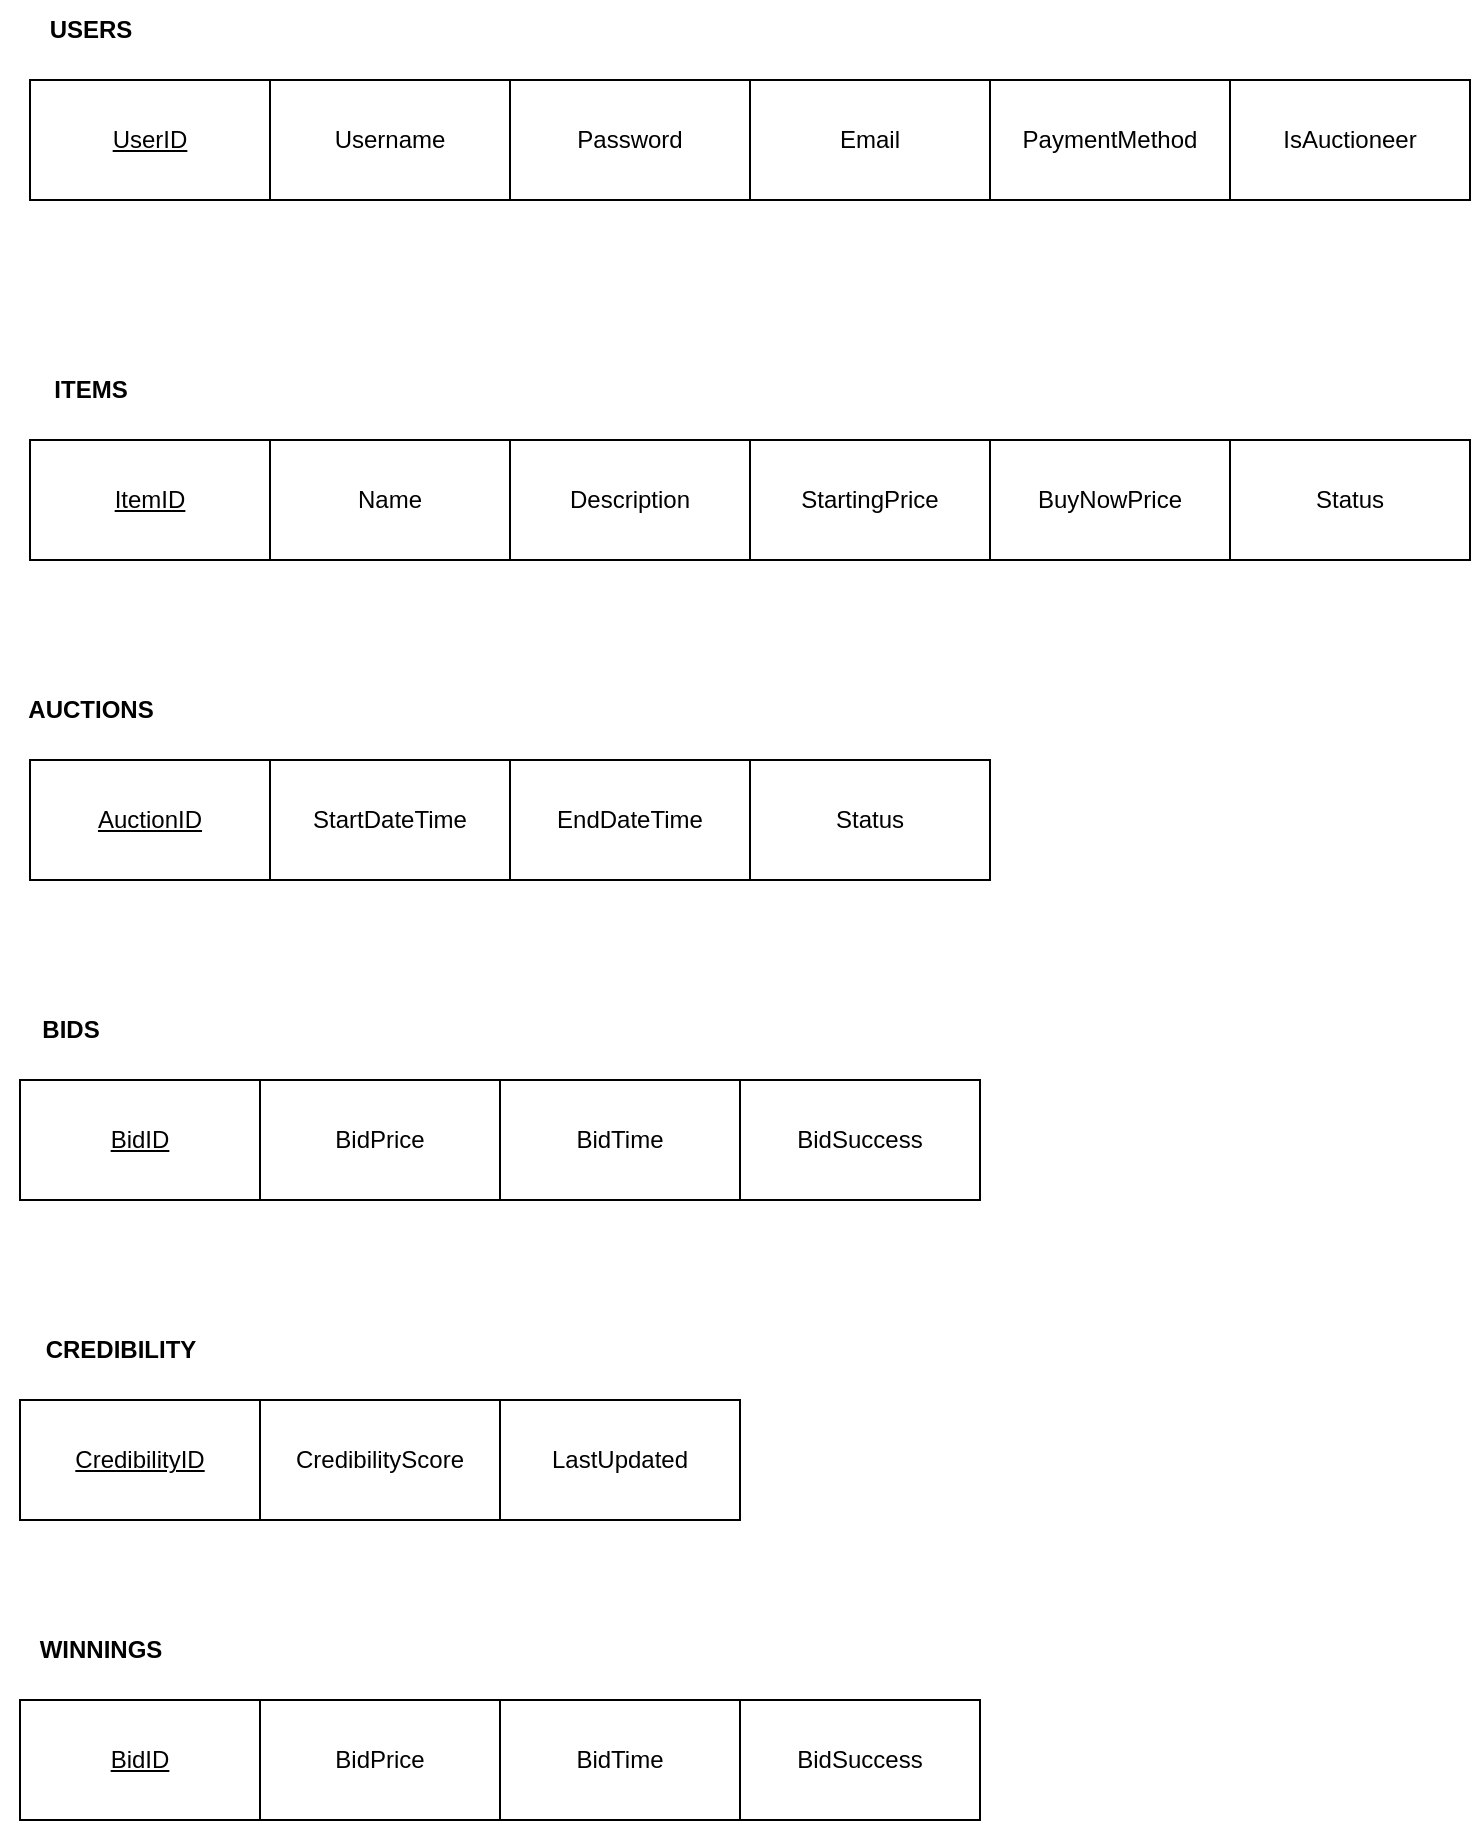 <mxfile version="24.8.4">
  <diagram name="Page-1" id="w1sulDYp6HfQpTiutWvU">
    <mxGraphModel dx="1060" dy="672" grid="1" gridSize="10" guides="1" tooltips="1" connect="1" arrows="1" fold="1" page="1" pageScale="1" pageWidth="850" pageHeight="1100" math="0" shadow="0">
      <root>
        <mxCell id="0" />
        <mxCell id="1" parent="0" />
        <mxCell id="8QC3kkmvJFZRzNibjFzv-1" value="&lt;u&gt;UserID&lt;/u&gt;" style="rounded=0;whiteSpace=wrap;html=1;" vertex="1" parent="1">
          <mxGeometry x="90" y="100" width="120" height="60" as="geometry" />
        </mxCell>
        <mxCell id="8QC3kkmvJFZRzNibjFzv-2" value="Username" style="rounded=0;whiteSpace=wrap;html=1;" vertex="1" parent="1">
          <mxGeometry x="210" y="100" width="120" height="60" as="geometry" />
        </mxCell>
        <mxCell id="8QC3kkmvJFZRzNibjFzv-3" value="Password" style="rounded=0;whiteSpace=wrap;html=1;" vertex="1" parent="1">
          <mxGeometry x="330" y="100" width="120" height="60" as="geometry" />
        </mxCell>
        <mxCell id="8QC3kkmvJFZRzNibjFzv-4" value="Email" style="rounded=0;whiteSpace=wrap;html=1;" vertex="1" parent="1">
          <mxGeometry x="450" y="100" width="120" height="60" as="geometry" />
        </mxCell>
        <mxCell id="8QC3kkmvJFZRzNibjFzv-5" value="PaymentMethod" style="rounded=0;whiteSpace=wrap;html=1;" vertex="1" parent="1">
          <mxGeometry x="570" y="100" width="120" height="60" as="geometry" />
        </mxCell>
        <mxCell id="8QC3kkmvJFZRzNibjFzv-6" value="IsAuctioneer" style="rounded=0;whiteSpace=wrap;html=1;" vertex="1" parent="1">
          <mxGeometry x="690" y="100" width="120" height="60" as="geometry" />
        </mxCell>
        <mxCell id="8QC3kkmvJFZRzNibjFzv-7" value="&lt;b&gt;USERS&lt;/b&gt;" style="text;html=1;align=center;verticalAlign=middle;resizable=0;points=[];autosize=1;strokeColor=none;fillColor=none;" vertex="1" parent="1">
          <mxGeometry x="90" y="60" width="60" height="30" as="geometry" />
        </mxCell>
        <mxCell id="8QC3kkmvJFZRzNibjFzv-16" value="&lt;u&gt;ItemID&lt;/u&gt;" style="rounded=0;whiteSpace=wrap;html=1;" vertex="1" parent="1">
          <mxGeometry x="90" y="280" width="120" height="60" as="geometry" />
        </mxCell>
        <mxCell id="8QC3kkmvJFZRzNibjFzv-17" value="Name" style="rounded=0;whiteSpace=wrap;html=1;" vertex="1" parent="1">
          <mxGeometry x="210" y="280" width="120" height="60" as="geometry" />
        </mxCell>
        <mxCell id="8QC3kkmvJFZRzNibjFzv-18" value="Description" style="rounded=0;whiteSpace=wrap;html=1;" vertex="1" parent="1">
          <mxGeometry x="330" y="280" width="120" height="60" as="geometry" />
        </mxCell>
        <mxCell id="8QC3kkmvJFZRzNibjFzv-19" value="StartingPrice" style="rounded=0;whiteSpace=wrap;html=1;" vertex="1" parent="1">
          <mxGeometry x="450" y="280" width="120" height="60" as="geometry" />
        </mxCell>
        <mxCell id="8QC3kkmvJFZRzNibjFzv-20" value="BuyNowPrice" style="rounded=0;whiteSpace=wrap;html=1;" vertex="1" parent="1">
          <mxGeometry x="570" y="280" width="120" height="60" as="geometry" />
        </mxCell>
        <mxCell id="8QC3kkmvJFZRzNibjFzv-21" value="Status" style="rounded=0;whiteSpace=wrap;html=1;" vertex="1" parent="1">
          <mxGeometry x="690" y="280" width="120" height="60" as="geometry" />
        </mxCell>
        <mxCell id="8QC3kkmvJFZRzNibjFzv-22" value="&lt;b&gt;ITEMS&lt;/b&gt;" style="text;html=1;align=center;verticalAlign=middle;resizable=0;points=[];autosize=1;strokeColor=none;fillColor=none;" vertex="1" parent="1">
          <mxGeometry x="90" y="240" width="60" height="30" as="geometry" />
        </mxCell>
        <mxCell id="8QC3kkmvJFZRzNibjFzv-30" value="&lt;u&gt;AuctionID&lt;/u&gt;" style="rounded=0;whiteSpace=wrap;html=1;" vertex="1" parent="1">
          <mxGeometry x="90" y="440" width="120" height="60" as="geometry" />
        </mxCell>
        <mxCell id="8QC3kkmvJFZRzNibjFzv-31" value="StartDateTime" style="rounded=0;whiteSpace=wrap;html=1;" vertex="1" parent="1">
          <mxGeometry x="210" y="440" width="120" height="60" as="geometry" />
        </mxCell>
        <mxCell id="8QC3kkmvJFZRzNibjFzv-32" value="EndDateTime" style="rounded=0;whiteSpace=wrap;html=1;" vertex="1" parent="1">
          <mxGeometry x="330" y="440" width="120" height="60" as="geometry" />
        </mxCell>
        <mxCell id="8QC3kkmvJFZRzNibjFzv-33" value="Status" style="rounded=0;whiteSpace=wrap;html=1;" vertex="1" parent="1">
          <mxGeometry x="450" y="440" width="120" height="60" as="geometry" />
        </mxCell>
        <mxCell id="8QC3kkmvJFZRzNibjFzv-36" value="&lt;b&gt;AUCTIONS&lt;/b&gt;" style="text;html=1;align=center;verticalAlign=middle;resizable=0;points=[];autosize=1;strokeColor=none;fillColor=none;" vertex="1" parent="1">
          <mxGeometry x="75" y="400" width="90" height="30" as="geometry" />
        </mxCell>
        <mxCell id="8QC3kkmvJFZRzNibjFzv-41" value="&lt;u&gt;BidID&lt;/u&gt;" style="rounded=0;whiteSpace=wrap;html=1;" vertex="1" parent="1">
          <mxGeometry x="85" y="600" width="120" height="60" as="geometry" />
        </mxCell>
        <mxCell id="8QC3kkmvJFZRzNibjFzv-42" value="BidPrice" style="rounded=0;whiteSpace=wrap;html=1;" vertex="1" parent="1">
          <mxGeometry x="205" y="600" width="120" height="60" as="geometry" />
        </mxCell>
        <mxCell id="8QC3kkmvJFZRzNibjFzv-43" value="BidTime" style="rounded=0;whiteSpace=wrap;html=1;" vertex="1" parent="1">
          <mxGeometry x="325" y="600" width="120" height="60" as="geometry" />
        </mxCell>
        <mxCell id="8QC3kkmvJFZRzNibjFzv-44" value="BidSuccess" style="rounded=0;whiteSpace=wrap;html=1;" vertex="1" parent="1">
          <mxGeometry x="445" y="600" width="120" height="60" as="geometry" />
        </mxCell>
        <mxCell id="8QC3kkmvJFZRzNibjFzv-45" value="&lt;b&gt;BIDS&lt;/b&gt;" style="text;html=1;align=center;verticalAlign=middle;resizable=0;points=[];autosize=1;strokeColor=none;fillColor=none;" vertex="1" parent="1">
          <mxGeometry x="85" y="560" width="50" height="30" as="geometry" />
        </mxCell>
        <mxCell id="8QC3kkmvJFZRzNibjFzv-46" value="&lt;u&gt;CredibilityID&lt;/u&gt;" style="rounded=0;whiteSpace=wrap;html=1;" vertex="1" parent="1">
          <mxGeometry x="85" y="760" width="120" height="60" as="geometry" />
        </mxCell>
        <mxCell id="8QC3kkmvJFZRzNibjFzv-47" value="CredibilityScore" style="rounded=0;whiteSpace=wrap;html=1;" vertex="1" parent="1">
          <mxGeometry x="205" y="760" width="120" height="60" as="geometry" />
        </mxCell>
        <mxCell id="8QC3kkmvJFZRzNibjFzv-48" value="LastUpdated" style="rounded=0;whiteSpace=wrap;html=1;" vertex="1" parent="1">
          <mxGeometry x="325" y="760" width="120" height="60" as="geometry" />
        </mxCell>
        <mxCell id="8QC3kkmvJFZRzNibjFzv-50" value="&lt;b&gt;CREDIBILITY&lt;/b&gt;" style="text;html=1;align=center;verticalAlign=middle;resizable=0;points=[];autosize=1;strokeColor=none;fillColor=none;" vertex="1" parent="1">
          <mxGeometry x="85" y="720" width="100" height="30" as="geometry" />
        </mxCell>
        <mxCell id="8QC3kkmvJFZRzNibjFzv-51" value="&lt;u&gt;BidID&lt;/u&gt;" style="rounded=0;whiteSpace=wrap;html=1;" vertex="1" parent="1">
          <mxGeometry x="85" y="910" width="120" height="60" as="geometry" />
        </mxCell>
        <mxCell id="8QC3kkmvJFZRzNibjFzv-52" value="BidPrice" style="rounded=0;whiteSpace=wrap;html=1;" vertex="1" parent="1">
          <mxGeometry x="205" y="910" width="120" height="60" as="geometry" />
        </mxCell>
        <mxCell id="8QC3kkmvJFZRzNibjFzv-53" value="BidTime" style="rounded=0;whiteSpace=wrap;html=1;" vertex="1" parent="1">
          <mxGeometry x="325" y="910" width="120" height="60" as="geometry" />
        </mxCell>
        <mxCell id="8QC3kkmvJFZRzNibjFzv-54" value="BidSuccess" style="rounded=0;whiteSpace=wrap;html=1;" vertex="1" parent="1">
          <mxGeometry x="445" y="910" width="120" height="60" as="geometry" />
        </mxCell>
        <mxCell id="8QC3kkmvJFZRzNibjFzv-55" value="&lt;b&gt;WINNINGS&lt;/b&gt;" style="text;html=1;align=center;verticalAlign=middle;resizable=0;points=[];autosize=1;strokeColor=none;fillColor=none;" vertex="1" parent="1">
          <mxGeometry x="85" y="870" width="80" height="30" as="geometry" />
        </mxCell>
      </root>
    </mxGraphModel>
  </diagram>
</mxfile>

